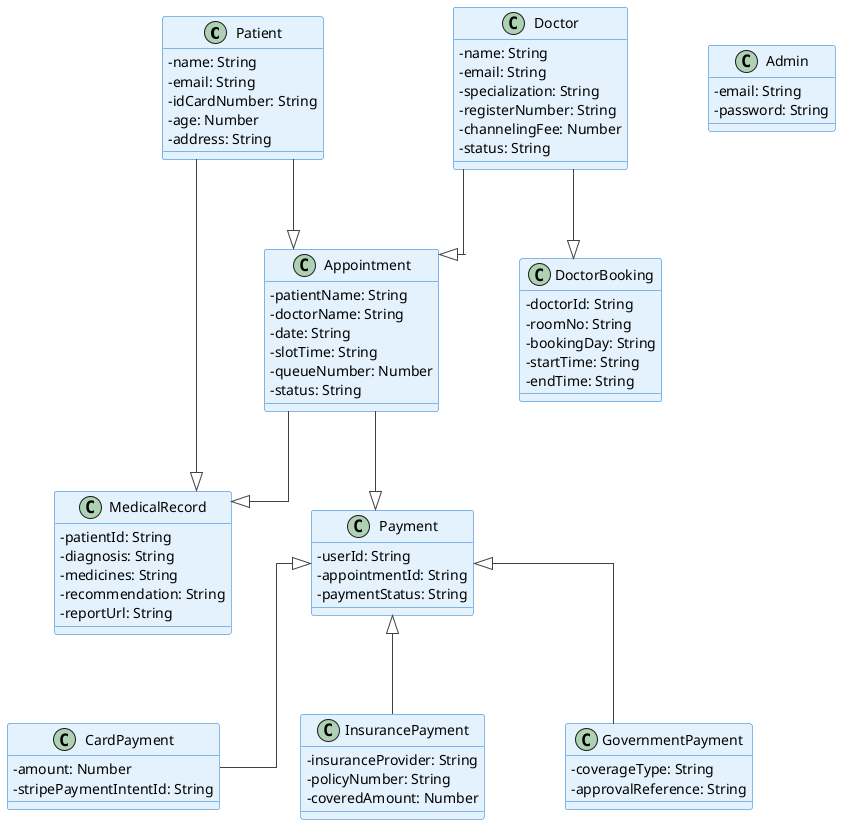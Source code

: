 @startuml Hospital Management System - Simplified Class Diagram

' ==============================================
' STYLING
' ==============================================
skinparam linetype ortho
skinparam nodesep 80
skinparam ranksep 80
skinparam classAttributeIconSize 0
skinparam backgroundColor #FFFFFF
skinparam class {
    BackgroundColor #E3F2FD
    BorderColor #1976D2
    ArrowColor #424242
}

' ==============================================
' CORE USER CLASSES
' ==============================================
class Patient {
    - name: String
    - email: String
    - idCardNumber: String
    - age: Number
    - address: String
}

class Doctor {
    - name: String
    - email: String
    - specialization: String
    - registerNumber: String
    - channelingFee: Number
    - status: String
}

class Admin {
    - email: String
    - password: String
}

' ==============================================
' CORE BUSINESS MODELS
' ==============================================
class Appointment {
    - patientName: String
    - doctorName: String
    - date: String
    - slotTime: String
    - queueNumber: Number
    - status: String
}

class MedicalRecord {
    - patientId: String
    - diagnosis: String
    - medicines: String
    - recommendation: String
    - reportUrl: String
}

class DoctorBooking {
    - doctorId: String
    - roomNo: String
    - bookingDay: String
    - startTime: String
    - endTime: String
}

' ==============================================
' PAYMENT CLASSES
' ==============================================
class Payment {
    - userId: String
    - appointmentId: String
    - paymentStatus: String
}

class CardPayment {
    - amount: Number
    - stripePaymentIntentId: String
}

class InsurancePayment {
    - insuranceProvider: String
    - policyNumber: String
    - coveredAmount: Number
}

class GovernmentPayment {
    - coverageType: String
    - approvalReference: String
}

' ==============================================
' RELATIONSHIPS
' ==============================================

' User to Business Entities
Patient --|> Appointment
Doctor --|> Appointment
Doctor --|> DoctorBooking

' Appointment Relationships
Appointment --|> MedicalRecord
Appointment --|> Payment

' Payment Inheritance
Payment <|-- CardPayment
Payment <|-- InsurancePayment
Payment <|-- GovernmentPayment

' Medical Records
Patient --|> MedicalRecord

@enduml

